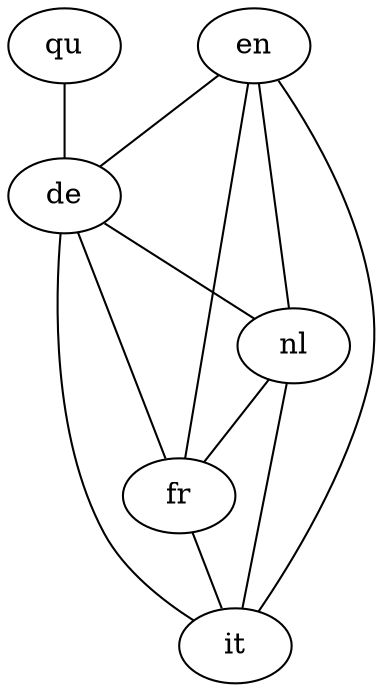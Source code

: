graph G {
  overlap=scale;

  edge [len=2];
  en -- de;
  en -- nl;
  en -- fr;
  en -- it;
  de -- nl;
  de -- fr;
  de -- it;
  nl -- fr;
  nl -- it;
  fr -- it;
  qu -- de;
}

